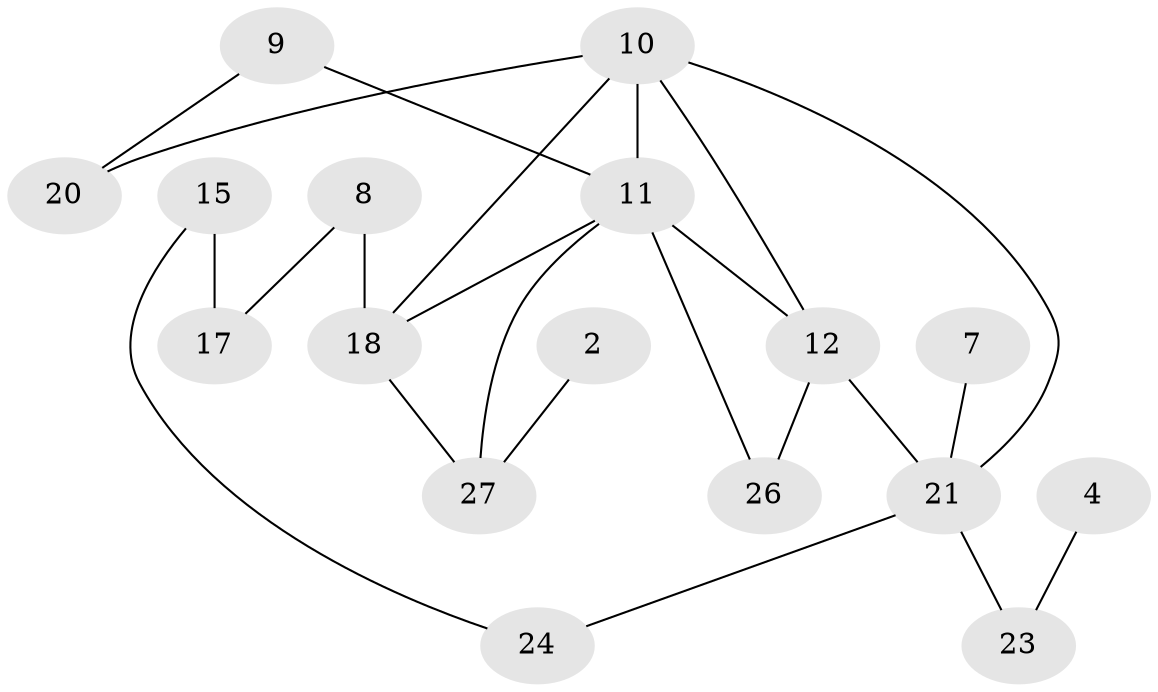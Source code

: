 // original degree distribution, {2: 0.3333333333333333, 0: 0.16666666666666666, 1: 0.2037037037037037, 3: 0.16666666666666666, 4: 0.07407407407407407, 5: 0.037037037037037035, 6: 0.018518518518518517}
// Generated by graph-tools (version 1.1) at 2025/35/03/04/25 23:35:45]
// undirected, 17 vertices, 23 edges
graph export_dot {
  node [color=gray90,style=filled];
  2;
  4;
  7;
  8;
  9;
  10;
  11;
  12;
  15;
  17;
  18;
  20;
  21;
  23;
  24;
  26;
  27;
  2 -- 27 [weight=1.0];
  4 -- 23 [weight=1.0];
  7 -- 21 [weight=1.0];
  8 -- 17 [weight=1.0];
  8 -- 18 [weight=1.0];
  9 -- 11 [weight=1.0];
  9 -- 20 [weight=1.0];
  10 -- 11 [weight=1.0];
  10 -- 12 [weight=1.0];
  10 -- 18 [weight=1.0];
  10 -- 20 [weight=1.0];
  10 -- 21 [weight=1.0];
  11 -- 12 [weight=1.0];
  11 -- 18 [weight=1.0];
  11 -- 26 [weight=2.0];
  11 -- 27 [weight=1.0];
  12 -- 21 [weight=1.0];
  12 -- 26 [weight=2.0];
  15 -- 17 [weight=1.0];
  15 -- 24 [weight=1.0];
  18 -- 27 [weight=1.0];
  21 -- 23 [weight=1.0];
  21 -- 24 [weight=1.0];
}
